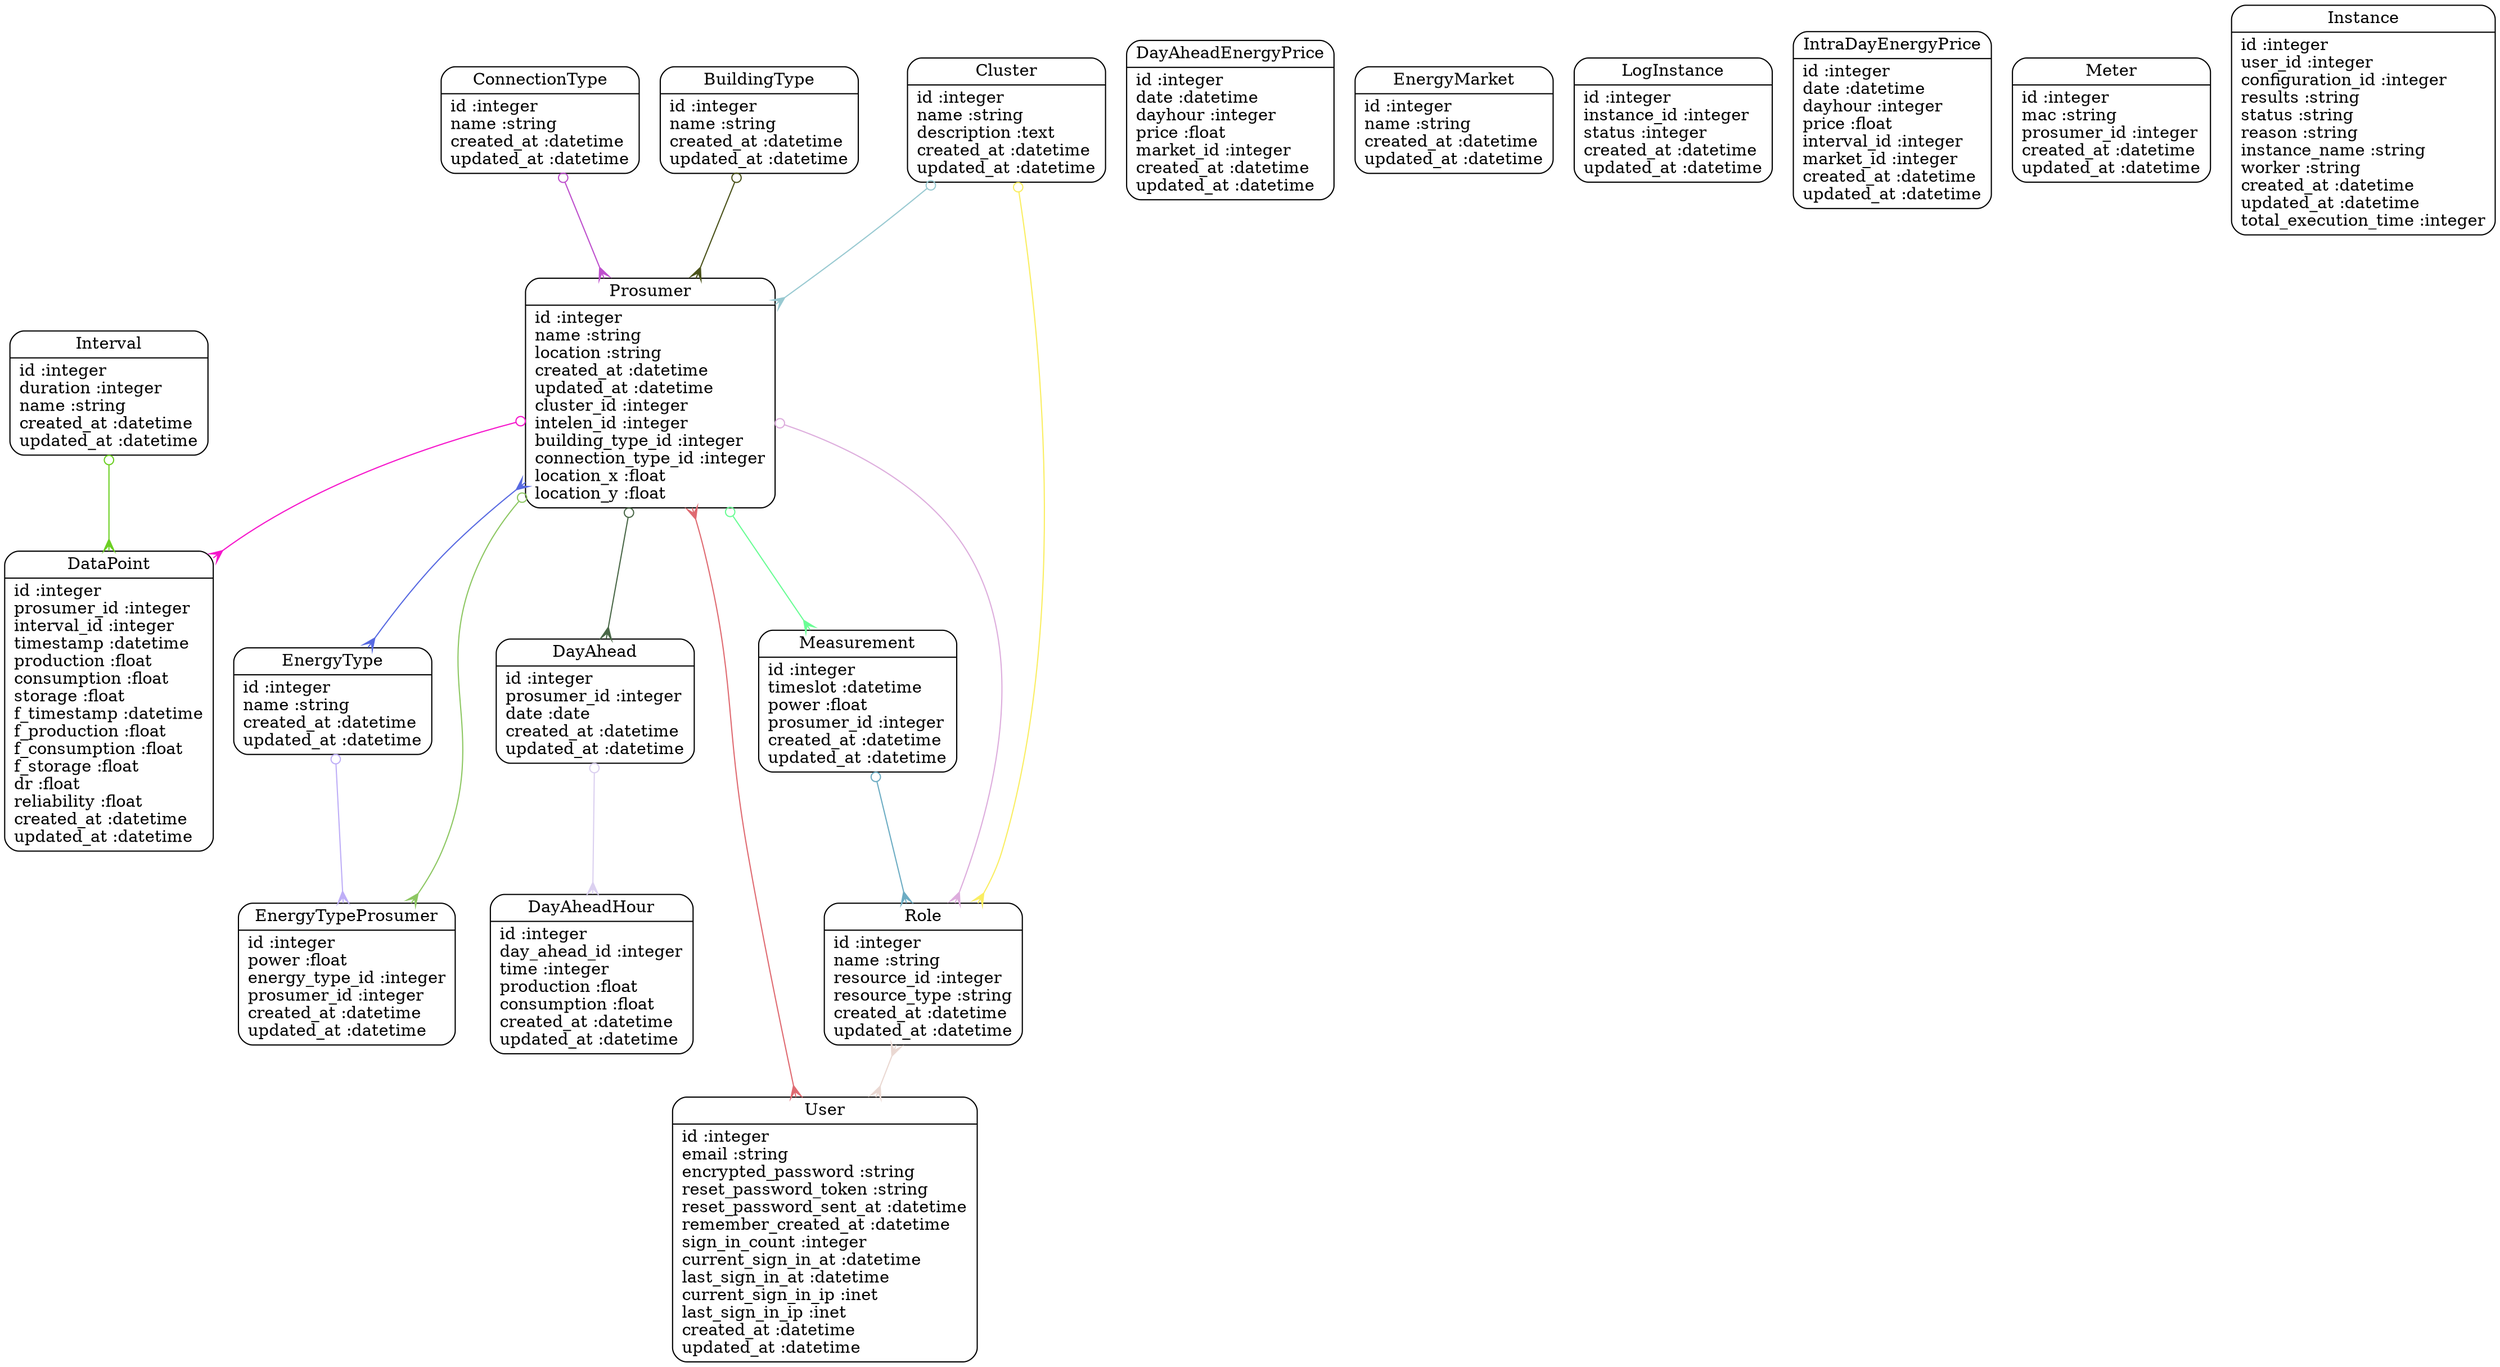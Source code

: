 digraph models_diagram {
	graph[overlap=false, splines=true]
	"Interval" [shape=Mrecord, label="{Interval|id :integer\lduration :integer\lname :string\lcreated_at :datetime\lupdated_at :datetime\l}"]
	"DayAheadEnergyPrice" [shape=Mrecord, label="{DayAheadEnergyPrice|id :integer\ldate :datetime\ldayhour :integer\lprice :float\lmarket_id :integer\lcreated_at :datetime\lupdated_at :datetime\l}"]
	"EnergyMarket" [shape=Mrecord, label="{EnergyMarket|id :integer\lname :string\lcreated_at :datetime\lupdated_at :datetime\l}"]
	"LogInstance" [shape=Mrecord, label="{LogInstance|id :integer\linstance_id :integer\lstatus :integer\lcreated_at :datetime\lupdated_at :datetime\l}"]
	"IntraDayEnergyPrice" [shape=Mrecord, label="{IntraDayEnergyPrice|id :integer\ldate :datetime\ldayhour :integer\lprice :float\linterval_id :integer\lmarket_id :integer\lcreated_at :datetime\lupdated_at :datetime\l}"]
	"Meter" [shape=Mrecord, label="{Meter|id :integer\lmac :string\lprosumer_id :integer\lcreated_at :datetime\lupdated_at :datetime\l}"]
	"Role" [shape=Mrecord, label="{Role|id :integer\lname :string\lresource_id :integer\lresource_type :string\lcreated_at :datetime\lupdated_at :datetime\l}"]
	"Instance" [shape=Mrecord, label="{Instance|id :integer\luser_id :integer\lconfiguration_id :integer\lresults :string\lstatus :string\lreason :string\linstance_name :string\lworker :string\lcreated_at :datetime\lupdated_at :datetime\ltotal_execution_time :integer\l}"]
	"EnergyTypeProsumer" [shape=Mrecord, label="{EnergyTypeProsumer|id :integer\lpower :float\lenergy_type_id :integer\lprosumer_id :integer\lcreated_at :datetime\lupdated_at :datetime\l}"]
	"Prosumer" [shape=Mrecord, label="{Prosumer|id :integer\lname :string\llocation :string\lcreated_at :datetime\lupdated_at :datetime\lcluster_id :integer\lintelen_id :integer\lbuilding_type_id :integer\lconnection_type_id :integer\llocation_x :float\llocation_y :float\l}"]
	"Cluster" [shape=Mrecord, label="{Cluster|id :integer\lname :string\ldescription :text\lcreated_at :datetime\lupdated_at :datetime\l}"]
	"Measurement" [shape=Mrecord, label="{Measurement|id :integer\ltimeslot :datetime\lpower :float\lprosumer_id :integer\lcreated_at :datetime\lupdated_at :datetime\l}"]
	"ConnectionType" [shape=Mrecord, label="{ConnectionType|id :integer\lname :string\lcreated_at :datetime\lupdated_at :datetime\l}"]
	"EnergyType" [shape=Mrecord, label="{EnergyType|id :integer\lname :string\lcreated_at :datetime\lupdated_at :datetime\l}"]
	"DayAheadHour" [shape=Mrecord, label="{DayAheadHour|id :integer\lday_ahead_id :integer\ltime :integer\lproduction :float\lconsumption :float\lcreated_at :datetime\lupdated_at :datetime\l}"]
	"DayAhead" [shape=Mrecord, label="{DayAhead|id :integer\lprosumer_id :integer\ldate :date\lcreated_at :datetime\lupdated_at :datetime\l}"]
	"DataPoint" [shape=Mrecord, label="{DataPoint|id :integer\lprosumer_id :integer\linterval_id :integer\ltimestamp :datetime\lproduction :float\lconsumption :float\lstorage :float\lf_timestamp :datetime\lf_production :float\lf_consumption :float\lf_storage :float\ldr :float\lreliability :float\lcreated_at :datetime\lupdated_at :datetime\l}"]
	"User" [shape=Mrecord, label="{User|id :integer\lemail :string\lencrypted_password :string\lreset_password_token :string\lreset_password_sent_at :datetime\lremember_created_at :datetime\lsign_in_count :integer\lcurrent_sign_in_at :datetime\llast_sign_in_at :datetime\lcurrent_sign_in_ip :inet\llast_sign_in_ip :inet\lcreated_at :datetime\lupdated_at :datetime\l}"]
	"BuildingType" [shape=Mrecord, label="{BuildingType|id :integer\lname :string\lcreated_at :datetime\lupdated_at :datetime\l}"]
	"Interval" -> "DataPoint" [arrowtail=odot, arrowhead=crow, dir=both color="#6CCF23"]
	"Role" -> "User" [arrowtail=crow, arrowhead=crow, dir=both color="#EAD8D2"]
	"Prosumer" -> "Measurement" [arrowtail=odot, arrowhead=crow, dir=both color="#6AFD95"]
	"Prosumer" -> "DataPoint" [arrowtail=odot, arrowhead=crow, dir=both color="#F614CB"]
	"Prosumer" -> "DayAhead" [arrowtail=odot, arrowhead=crow, dir=both color="#496747"]
	"Prosumer" -> "Role" [arrowtail=odot, arrowhead=crow, dir=both color="#DDADDD"]
	"Prosumer" -> "User" [arrowtail=crow, arrowhead=crow, dir=both color="#DF6A71"]
	"Prosumer" -> "EnergyTypeProsumer" [arrowtail=odot, arrowhead=crow, dir=both color="#8DC762"]
	"Prosumer" -> "EnergyType" [arrowtail=crow, arrowhead=crow, dir=both color="#5769E1"]
	"Cluster" -> "Prosumer" [arrowtail=odot, arrowhead=crow, dir=both color="#98C9D1"]
	"Cluster" -> "Role" [arrowtail=odot, arrowhead=crow, dir=both color="#FAEE62"]
	"Measurement" -> "Role" [arrowtail=odot, arrowhead=crow, dir=both color="#6CACC3"]
	"ConnectionType" -> "Prosumer" [arrowtail=odot, arrowhead=crow, dir=both color="#BE50CD"]
	"EnergyType" -> "EnergyTypeProsumer" [arrowtail=odot, arrowhead=crow, dir=both color="#BEAEF7"]
	"DayAhead" -> "DayAheadHour" [arrowtail=odot, arrowhead=crow, dir=both color="#DBD0F0"]
	"BuildingType" -> "Prosumer" [arrowtail=odot, arrowhead=crow, dir=both color="#4A521A"]
}
